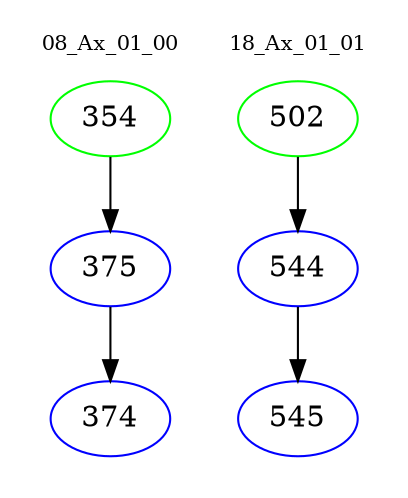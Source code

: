 digraph{
subgraph cluster_0 {
color = white
label = "08_Ax_01_00";
fontsize=10;
T0_354 [label="354", color="green"]
T0_354 -> T0_375 [color="black"]
T0_375 [label="375", color="blue"]
T0_375 -> T0_374 [color="black"]
T0_374 [label="374", color="blue"]
}
subgraph cluster_1 {
color = white
label = "18_Ax_01_01";
fontsize=10;
T1_502 [label="502", color="green"]
T1_502 -> T1_544 [color="black"]
T1_544 [label="544", color="blue"]
T1_544 -> T1_545 [color="black"]
T1_545 [label="545", color="blue"]
}
}
